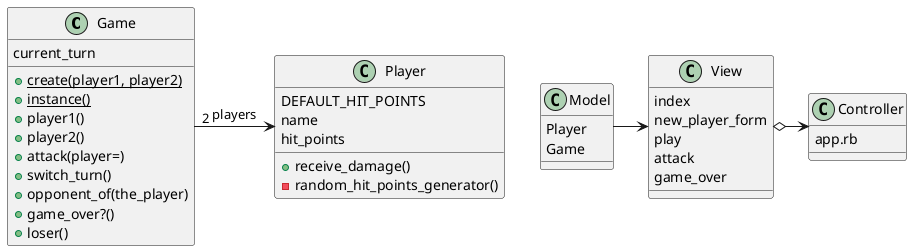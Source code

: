 @startuml

class Game {
    +{static} create(player1, player2)
    +{static} instance()
    current_turn
    +player1()
    +player2()
    +attack(player=)
    +switch_turn()
    +opponent_of(the_player)
    +game_over?()
    +loser()
}

class Player {
    DEFAULT_HIT_POINTS
    name
    hit_points
    +receive_damage()
    -random_hit_points_generator()
}

class Model {
    Player
    Game
}

class Controller {
    app.rb
}

class View {
    index
    new_player_form
    play
    attack
    game_over
}

Game -> Player :"2" players

Model ->View
View o-> Controller

@enduml

